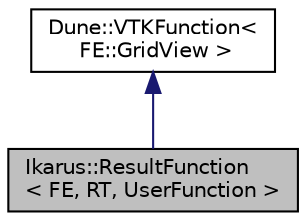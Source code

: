 digraph "Ikarus::ResultFunction&lt; FE, RT, UserFunction &gt;"
{
 // LATEX_PDF_SIZE
  edge [fontname="Helvetica",fontsize="10",labelfontname="Helvetica",labelfontsize="10"];
  node [fontname="Helvetica",fontsize="10",shape=record];
  Node1 [label="Ikarus::ResultFunction\l\< FE, RT, UserFunction \>",height=0.2,width=0.4,color="black", fillcolor="grey75", style="filled", fontcolor="black",tooltip="Wrapper to evaluate results for a vtkwriter."];
  Node2 -> Node1 [dir="back",color="midnightblue",fontsize="10",style="solid"];
  Node2 [label="Dune::VTKFunction\<\l FE::GridView \>",height=0.2,width=0.4,color="black", fillcolor="white", style="filled",tooltip=" "];
}
